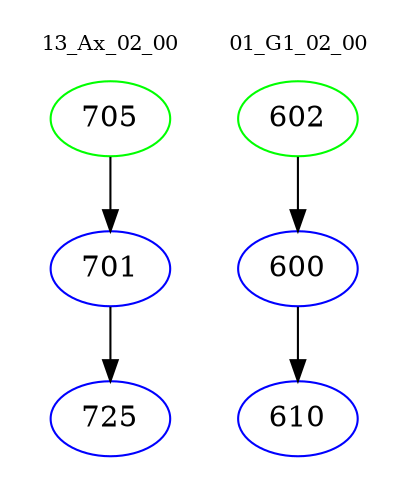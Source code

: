 digraph{
subgraph cluster_0 {
color = white
label = "13_Ax_02_00";
fontsize=10;
T0_705 [label="705", color="green"]
T0_705 -> T0_701 [color="black"]
T0_701 [label="701", color="blue"]
T0_701 -> T0_725 [color="black"]
T0_725 [label="725", color="blue"]
}
subgraph cluster_1 {
color = white
label = "01_G1_02_00";
fontsize=10;
T1_602 [label="602", color="green"]
T1_602 -> T1_600 [color="black"]
T1_600 [label="600", color="blue"]
T1_600 -> T1_610 [color="black"]
T1_610 [label="610", color="blue"]
}
}
